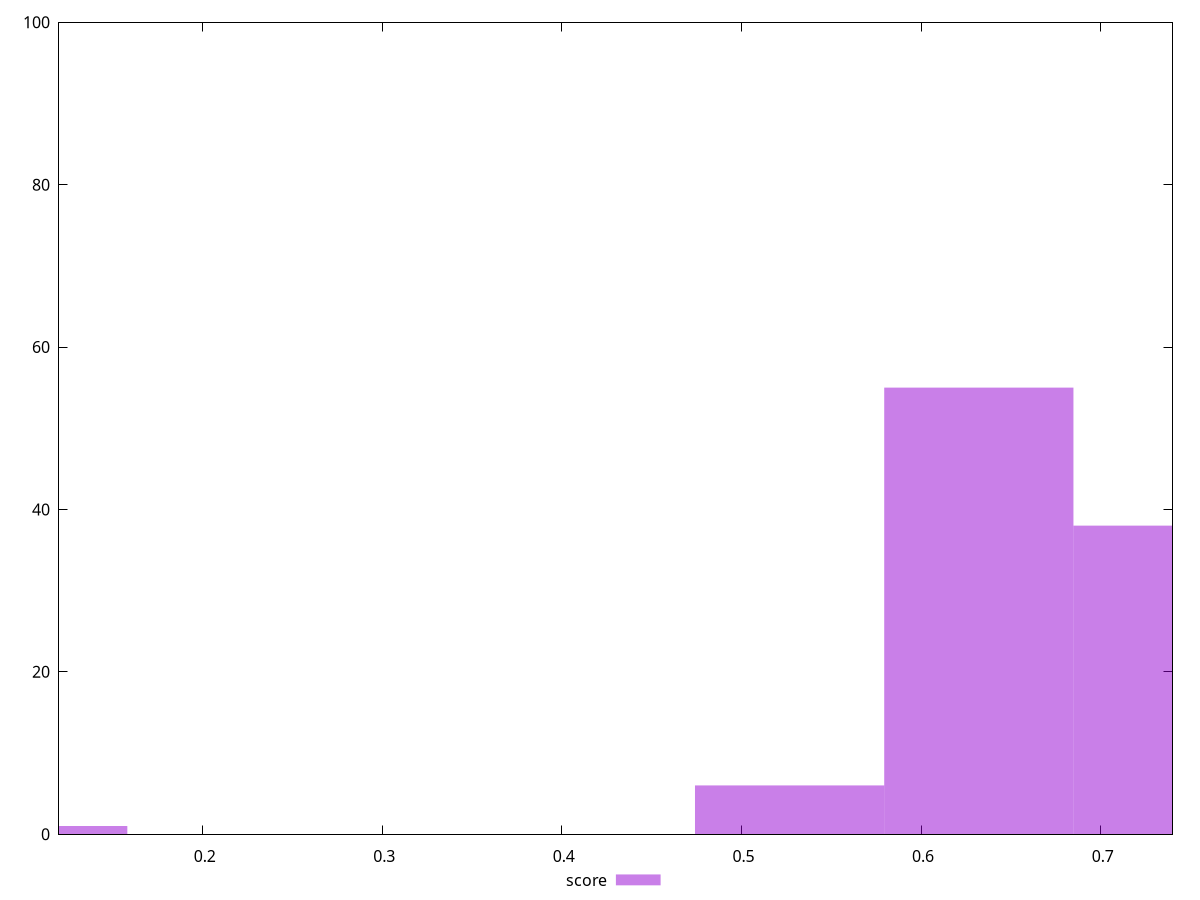reset

$score <<EOF
0.10536038656655652 1
0.7375227059658956 38
0.6321623193993391 55
0.5268019328327826 6
EOF

set key outside below
set boxwidth 0.10536038656655652
set xrange [0.12:0.74]
set yrange [0:100]
set trange [0:100]
set style fill transparent solid 0.5 noborder
set terminal svg size 640, 490 enhanced background rgb 'white'
set output "report_00025_2021-02-22T21:38:55.199Z/speed-index/samples/pages+cached/score/histogram.svg"

plot $score title "score" with boxes

reset
